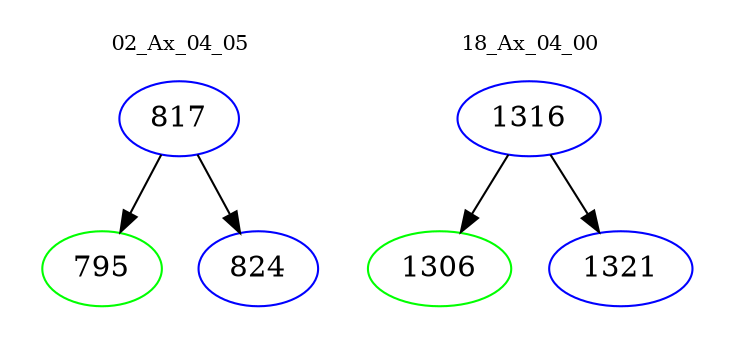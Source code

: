 digraph{
subgraph cluster_0 {
color = white
label = "02_Ax_04_05";
fontsize=10;
T0_817 [label="817", color="blue"]
T0_817 -> T0_795 [color="black"]
T0_795 [label="795", color="green"]
T0_817 -> T0_824 [color="black"]
T0_824 [label="824", color="blue"]
}
subgraph cluster_1 {
color = white
label = "18_Ax_04_00";
fontsize=10;
T1_1316 [label="1316", color="blue"]
T1_1316 -> T1_1306 [color="black"]
T1_1306 [label="1306", color="green"]
T1_1316 -> T1_1321 [color="black"]
T1_1321 [label="1321", color="blue"]
}
}
